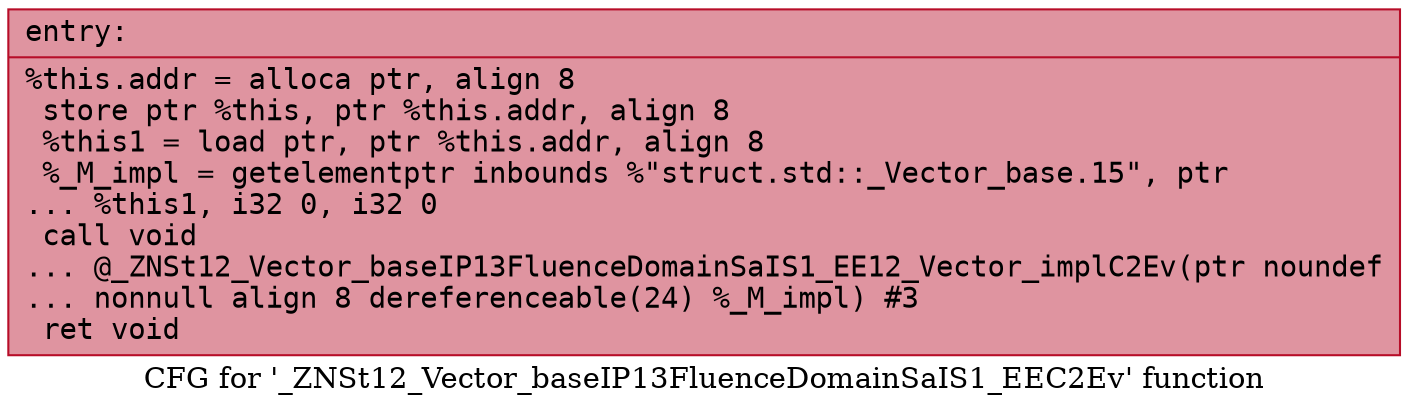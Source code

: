 digraph "CFG for '_ZNSt12_Vector_baseIP13FluenceDomainSaIS1_EEC2Ev' function" {
	label="CFG for '_ZNSt12_Vector_baseIP13FluenceDomainSaIS1_EEC2Ev' function";

	Node0x564271a2eb50 [shape=record,color="#b70d28ff", style=filled, fillcolor="#b70d2870" fontname="Courier",label="{entry:\l|  %this.addr = alloca ptr, align 8\l  store ptr %this, ptr %this.addr, align 8\l  %this1 = load ptr, ptr %this.addr, align 8\l  %_M_impl = getelementptr inbounds %\"struct.std::_Vector_base.15\", ptr\l... %this1, i32 0, i32 0\l  call void\l... @_ZNSt12_Vector_baseIP13FluenceDomainSaIS1_EE12_Vector_implC2Ev(ptr noundef\l... nonnull align 8 dereferenceable(24) %_M_impl) #3\l  ret void\l}"];
}
